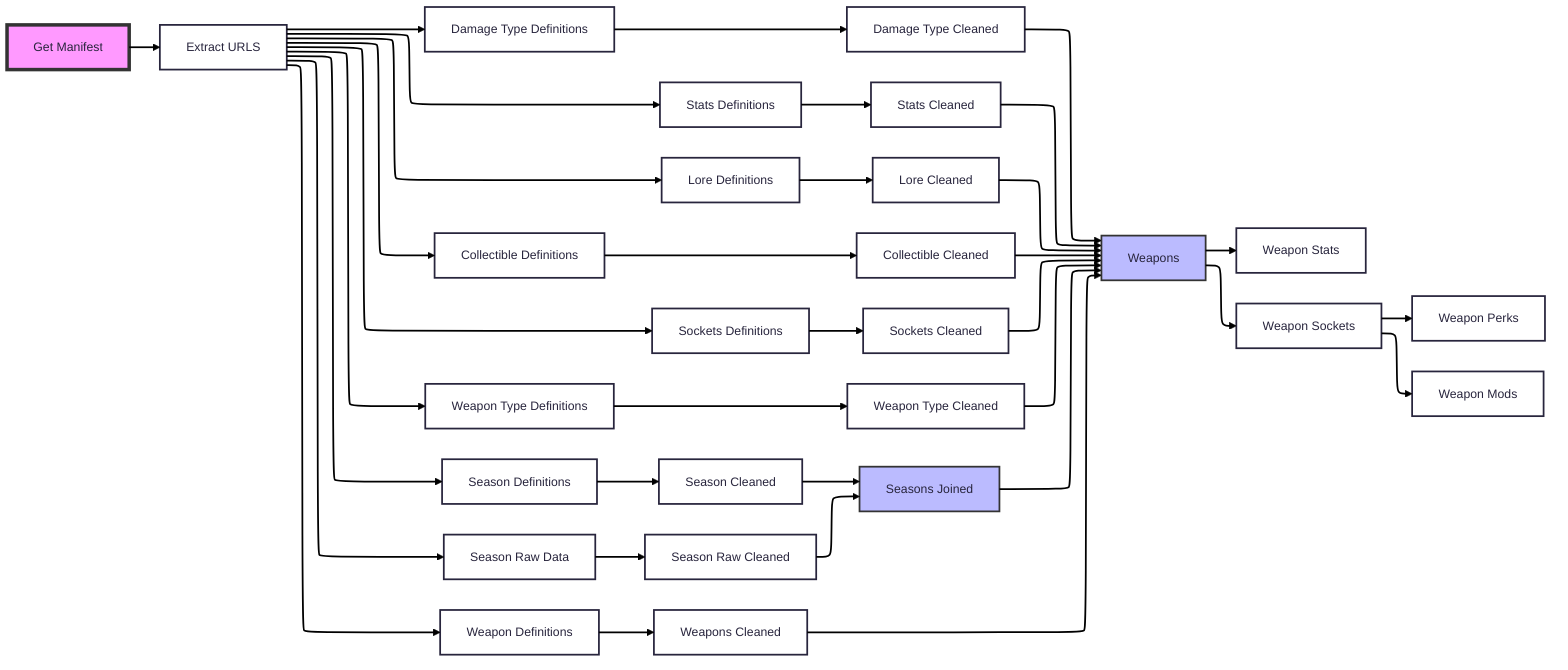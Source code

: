 ---
config:
  theme: redux
  layout: elk
---
flowchart LR
    A["Get Manifest"] --> B["Extract URLS"]
    B --> C["Damage Type Definitions"] & D["Stats Definitions"] & E["Lore Definitions"] & F["Collectible Definitions"] & G["Sockets Definitions"] & H["Weapon Type Definitions"] & I["Season Definitions"] & U["Season Raw Data"] & SS["Weapon Definitions"]
    C --> P["Damage Type Cleaned"]
    P --> R["Weapons"]
    D --> O["Stats Cleaned"]
    O --> R
    E --> N["Lore Cleaned"]
    N --> R
    F --> M["Collectible Cleaned"]
    M --> R
    G --> L["Sockets Cleaned"]
    L --> R
    H --> K["Weapon Type Cleaned"]
    K --> R
    I --> J["Season Cleaned"]
    J --> W["Seasons Joined"]
    U --> V["Season Raw Cleaned"]
    V --> W
    SS --> T["Weapons Cleaned"]
    T --> R
    W --> R
    R --> AA["Weapon Stats"] & AB["Weapon Sockets"]
    AB --> AC["Weapon Perks"] & AD["Weapon Mods"]
    style A fill:#f9f,stroke:#333,stroke-width:4px
    style R fill:#bbf,stroke:#333,stroke-width:2px
    style W fill:#bbf,stroke:#333,stroke-width:2px